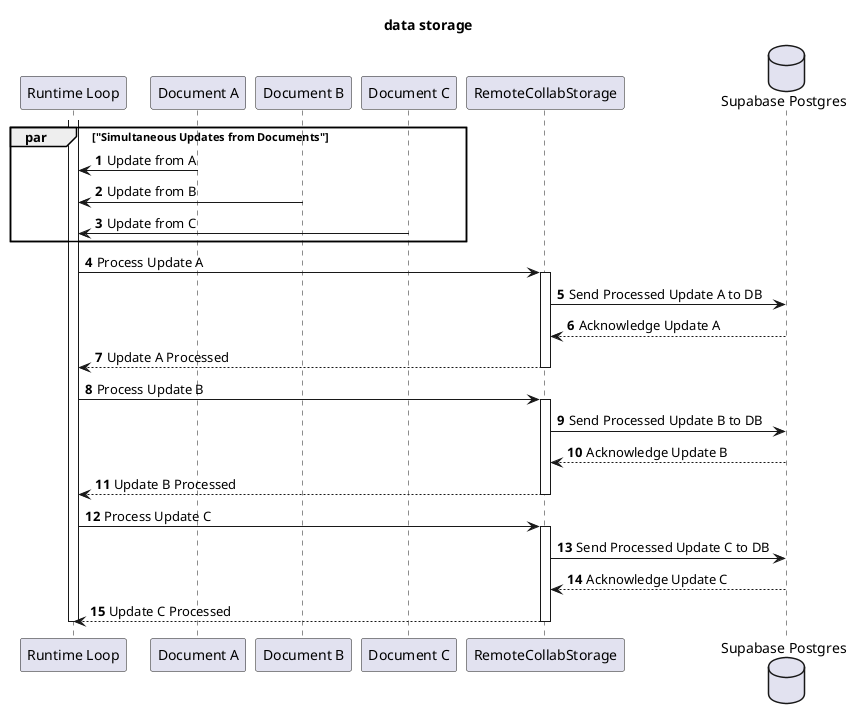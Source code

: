 @startuml
title data storage
autonumber

participant "Runtime Loop" as R
participant "Document A" as A
participant "Document B" as B
participant "Document C" as C
participant "RemoteCollabStorage" as RCS
database "Supabase Postgres" as S

par "Simultaneous Updates from Documents"
    A -> R: Update from A
    B -> R: Update from B
    C -> R: Update from C
end par

activate R

R -> RCS: Process Update A
activate RCS
RCS -> S: Send Processed Update A to DB
S --> RCS: Acknowledge Update A
RCS --> R: Update A Processed
deactivate RCS

R -> RCS: Process Update B
activate RCS
RCS -> S: Send Processed Update B to DB
S --> RCS: Acknowledge Update B
RCS --> R: Update B Processed
deactivate RCS

R -> RCS: Process Update C
activate RCS
RCS -> S: Send Processed Update C to DB
S --> RCS: Acknowledge Update C
RCS --> R: Update C Processed
deactivate RCS

deactivate R

@enduml

@startuml
title Authentication Flow
autonumber

actor user as "User"
participant "AppFlowy" as af
participant "Supabase" as sp
participant "WebBrowser" as wb

user -> af: Click login button
af -> sp: Request authentication
sp -> wb: Open authentication page
wb -> user: Enter credentials
user -> wb: Submit credentials
wb -> sp: Send credentials for verification
sp --> af: Return user token
af -> user: Show logged in status
@enduml



@startuml
title AppFlowy Server Trait
left to right direction
interface AppFlowyServer {
  + set_enable_sync(_enable: bool)
  + user_service(): Arc<dyn UserCloudService>
  + folder_service(): Arc<dyn FolderCloudService>
  + database_service(): Arc<dyn DatabaseCloudService>
  + document_service(): Arc<dyn DocumentCloudService>
  + collab_storage(): Option<Arc<dyn RemoteCollabStorage>>
}

class AppFlowyServerSupabaseImpl {
}

class AppFlowyServerAppwriteImpl {
}

class AppFlowyServerAWSImpl {
}

class AppFlowyServerLocalImpl {
}

AppFlowyServerSupabaseImpl -u-|> AppFlowyServer
AppFlowyServerAppwriteImpl -u-|> AppFlowyServer
AppFlowyServerAWSImpl -u-|> AppFlowyServer
AppFlowyServerLocalImpl -u-|> AppFlowyServer
@enduml


@startuml
title AppFlowy Server Component Diagram
'left to right direction

package "AppFlowy Application" {
    interface "AppFlowyServer" as server {
      + set_enable_sync(_enable: bool)
      + user_service(): Arc<dyn UserCloudService>
      + folder_service(): Arc<dyn FolderCloudService>
      + database_service(): Arc<dyn DatabaseCloudService>
      + document_service(): Arc<dyn DocumentCloudService>
      + collab_storage(): Option<Arc<dyn RemoteCollabStorage>>
    }

    interface "UserCloudService" as UserCloudService
    interface "FolderCloudService" as foldercloudservice
    interface "DatabaseCloudService" as databasecloudservice
    interface "DocumentCloudService" as documentcloudservice
    interface "RemoteCollabStorage" as remotecollabstorage
}

class "AppFlowyServerSupabaseImpl" as supabase
class "AppFlowyServerAppwriteImpl" as appwrite
class "AppFlowyServerAWSImpl" as aws
class "AppFlowyServerFirebaseImpl" as firebase

server <|.u. supabase: implements
server <|.u. appwrite: implements
server <|.u. firebase: implements
server <|.u. aws: implements

server -down-> UserCloudService: provides
server -down-> foldercloudservice: provides
server -down-> databasecloudservice: provides
server -down-> documentcloudservice: provides
server -down-> remotecollabstorage: optionally provides

@enduml

@startuml
title "Realtime Service"
autonumber

participant "User" as U
participant "Device A" as A
participant "Device B" as B
participant "Supabase Realtime Service" as S
participant "af_user Table" as T

U -> A: Login
A -> S: Subscribe to af_user table
S --> T: Listen for updates
U -> B: Login from another device
B -> S: Send login update
S --> T: Update af_user table
T --> S: Notify of update
S --> A: Send latest updates
A --> U: Show notification/update UI
@enduml
